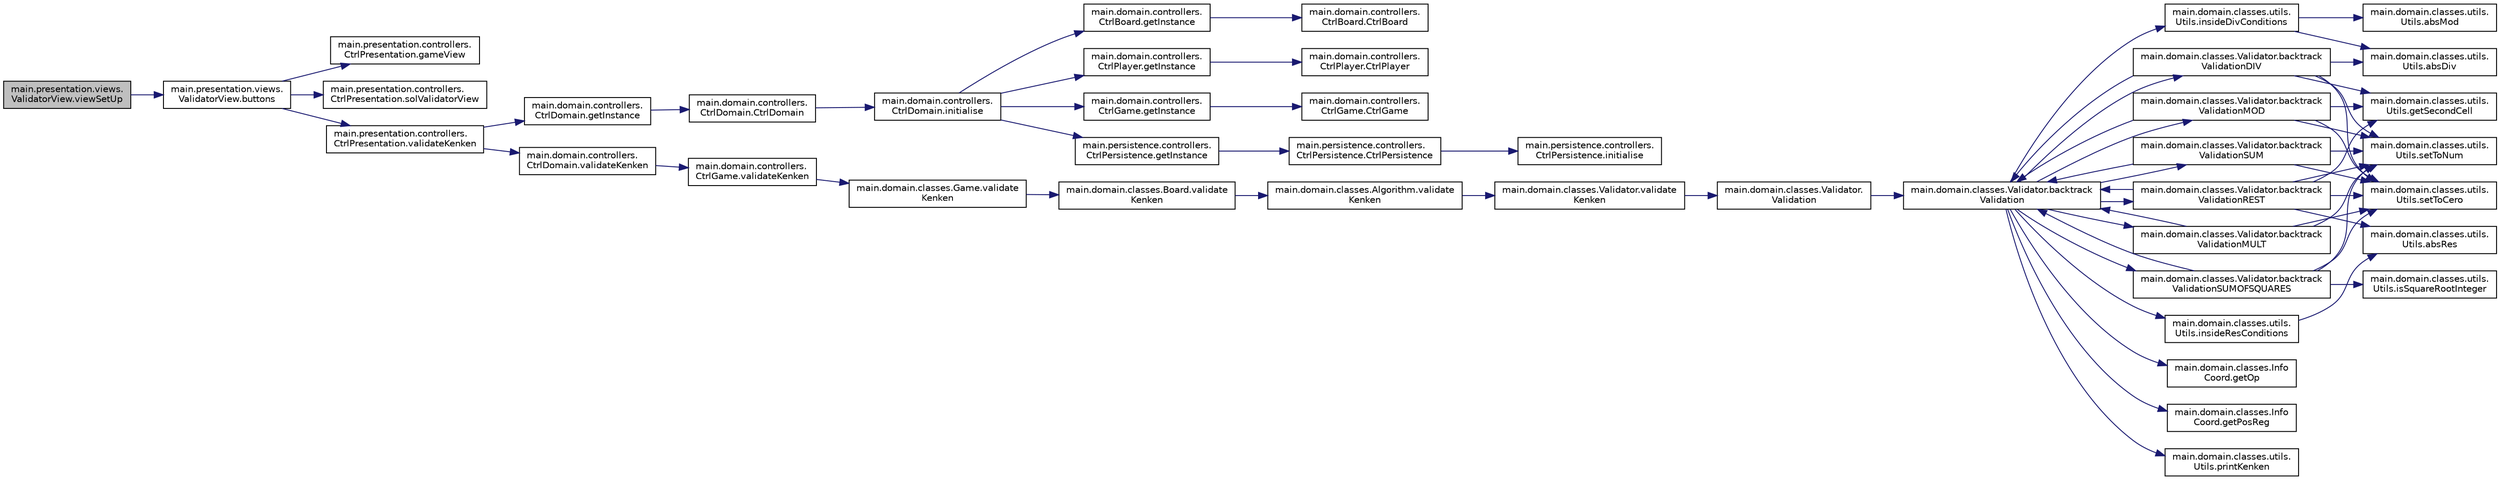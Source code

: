 digraph "main.presentation.views.ValidatorView.viewSetUp"
{
 // INTERACTIVE_SVG=YES
 // LATEX_PDF_SIZE
  edge [fontname="Helvetica",fontsize="10",labelfontname="Helvetica",labelfontsize="10"];
  node [fontname="Helvetica",fontsize="10",shape=record];
  rankdir="LR";
  Node1 [label="main.presentation.views.\lValidatorView.viewSetUp",height=0.2,width=0.4,color="black", fillcolor="grey75", style="filled", fontcolor="black",tooltip=" "];
  Node1 -> Node2 [color="midnightblue",fontsize="10",style="solid",fontname="Helvetica"];
  Node2 [label="main.presentation.views.\lValidatorView.buttons",height=0.2,width=0.4,color="black", fillcolor="white", style="filled",URL="$classmain_1_1presentation_1_1views_1_1ValidatorView.html#a60a291402c63fe0c3ba9c8c41cf3b515",tooltip=" "];
  Node2 -> Node3 [color="midnightblue",fontsize="10",style="solid",fontname="Helvetica"];
  Node3 [label="main.presentation.controllers.\lCtrlPresentation.gameView",height=0.2,width=0.4,color="black", fillcolor="white", style="filled",URL="$classmain_1_1presentation_1_1controllers_1_1CtrlPresentation.html#ad58fae9a0e5aa384fd0fa2abdce0cb97",tooltip=" "];
  Node2 -> Node4 [color="midnightblue",fontsize="10",style="solid",fontname="Helvetica"];
  Node4 [label="main.presentation.controllers.\lCtrlPresentation.solValidatorView",height=0.2,width=0.4,color="black", fillcolor="white", style="filled",URL="$classmain_1_1presentation_1_1controllers_1_1CtrlPresentation.html#a0c302ed4852ca65b01955513f944c036",tooltip=" "];
  Node2 -> Node5 [color="midnightblue",fontsize="10",style="solid",fontname="Helvetica"];
  Node5 [label="main.presentation.controllers.\lCtrlPresentation.validateKenken",height=0.2,width=0.4,color="black", fillcolor="white", style="filled",URL="$classmain_1_1presentation_1_1controllers_1_1CtrlPresentation.html#a26bef7f6e6655d24b5605968f488ccde",tooltip=" "];
  Node5 -> Node6 [color="midnightblue",fontsize="10",style="solid",fontname="Helvetica"];
  Node6 [label="main.domain.controllers.\lCtrlDomain.getInstance",height=0.2,width=0.4,color="black", fillcolor="white", style="filled",URL="$classmain_1_1domain_1_1controllers_1_1CtrlDomain.html#a25d610faa4da74c654e15fe50ab015b4",tooltip=" "];
  Node6 -> Node7 [color="midnightblue",fontsize="10",style="solid",fontname="Helvetica"];
  Node7 [label="main.domain.controllers.\lCtrlDomain.CtrlDomain",height=0.2,width=0.4,color="black", fillcolor="white", style="filled",URL="$classmain_1_1domain_1_1controllers_1_1CtrlDomain.html#a5d047d98c72a5bee854cb6c881a95b39",tooltip=" "];
  Node7 -> Node8 [color="midnightblue",fontsize="10",style="solid",fontname="Helvetica"];
  Node8 [label="main.domain.controllers.\lCtrlDomain.initialise",height=0.2,width=0.4,color="black", fillcolor="white", style="filled",URL="$classmain_1_1domain_1_1controllers_1_1CtrlDomain.html#a32b4504ecacb35b55d6b38f6d7528ae3",tooltip=" "];
  Node8 -> Node9 [color="midnightblue",fontsize="10",style="solid",fontname="Helvetica"];
  Node9 [label="main.persistence.controllers.\lCtrlPersistence.getInstance",height=0.2,width=0.4,color="black", fillcolor="white", style="filled",URL="$classmain_1_1persistence_1_1controllers_1_1CtrlPersistence.html#a97789a161dd2908bfe6dfc11fd4f3c9e",tooltip=" "];
  Node9 -> Node10 [color="midnightblue",fontsize="10",style="solid",fontname="Helvetica"];
  Node10 [label="main.persistence.controllers.\lCtrlPersistence.CtrlPersistence",height=0.2,width=0.4,color="black", fillcolor="white", style="filled",URL="$classmain_1_1persistence_1_1controllers_1_1CtrlPersistence.html#a4451ebabb17f70ddeb7919bd8bec3592",tooltip=" "];
  Node10 -> Node11 [color="midnightblue",fontsize="10",style="solid",fontname="Helvetica"];
  Node11 [label="main.persistence.controllers.\lCtrlPersistence.initialise",height=0.2,width=0.4,color="black", fillcolor="white", style="filled",URL="$classmain_1_1persistence_1_1controllers_1_1CtrlPersistence.html#aebcdde9a50dfe2f97b7a66e0282e4bc0",tooltip=" "];
  Node8 -> Node12 [color="midnightblue",fontsize="10",style="solid",fontname="Helvetica"];
  Node12 [label="main.domain.controllers.\lCtrlBoard.getInstance",height=0.2,width=0.4,color="black", fillcolor="white", style="filled",URL="$classmain_1_1domain_1_1controllers_1_1CtrlBoard.html#a1bafdcd865ef01f020821766b35749a2",tooltip=" "];
  Node12 -> Node13 [color="midnightblue",fontsize="10",style="solid",fontname="Helvetica"];
  Node13 [label="main.domain.controllers.\lCtrlBoard.CtrlBoard",height=0.2,width=0.4,color="black", fillcolor="white", style="filled",URL="$classmain_1_1domain_1_1controllers_1_1CtrlBoard.html#a8195b42f91cead642994bcad49ebb4bb",tooltip=" "];
  Node8 -> Node14 [color="midnightblue",fontsize="10",style="solid",fontname="Helvetica"];
  Node14 [label="main.domain.controllers.\lCtrlPlayer.getInstance",height=0.2,width=0.4,color="black", fillcolor="white", style="filled",URL="$classmain_1_1domain_1_1controllers_1_1CtrlPlayer.html#a05a69c807725e3861374dc8c9e15fd2e",tooltip=" "];
  Node14 -> Node15 [color="midnightblue",fontsize="10",style="solid",fontname="Helvetica"];
  Node15 [label="main.domain.controllers.\lCtrlPlayer.CtrlPlayer",height=0.2,width=0.4,color="black", fillcolor="white", style="filled",URL="$classmain_1_1domain_1_1controllers_1_1CtrlPlayer.html#a7f3ab4673d306e5f71a4f86a891703d7",tooltip=" "];
  Node8 -> Node16 [color="midnightblue",fontsize="10",style="solid",fontname="Helvetica"];
  Node16 [label="main.domain.controllers.\lCtrlGame.getInstance",height=0.2,width=0.4,color="black", fillcolor="white", style="filled",URL="$classmain_1_1domain_1_1controllers_1_1CtrlGame.html#a173ab1bd661a04af051cffa91d663c99",tooltip=" "];
  Node16 -> Node17 [color="midnightblue",fontsize="10",style="solid",fontname="Helvetica"];
  Node17 [label="main.domain.controllers.\lCtrlGame.CtrlGame",height=0.2,width=0.4,color="black", fillcolor="white", style="filled",URL="$classmain_1_1domain_1_1controllers_1_1CtrlGame.html#a4898933b2599cf8e5bbb3ae95dcdb4f1",tooltip=" "];
  Node5 -> Node18 [color="midnightblue",fontsize="10",style="solid",fontname="Helvetica"];
  Node18 [label="main.domain.controllers.\lCtrlDomain.validateKenken",height=0.2,width=0.4,color="black", fillcolor="white", style="filled",URL="$classmain_1_1domain_1_1controllers_1_1CtrlDomain.html#aeebfb381d1335d8f49be6b424e1f6257",tooltip=" "];
  Node18 -> Node19 [color="midnightblue",fontsize="10",style="solid",fontname="Helvetica"];
  Node19 [label="main.domain.controllers.\lCtrlGame.validateKenken",height=0.2,width=0.4,color="black", fillcolor="white", style="filled",URL="$classmain_1_1domain_1_1controllers_1_1CtrlGame.html#a8cc01697d70e2ad7cb072f249c6df9d3",tooltip=" "];
  Node19 -> Node20 [color="midnightblue",fontsize="10",style="solid",fontname="Helvetica"];
  Node20 [label="main.domain.classes.Game.validate\lKenken",height=0.2,width=0.4,color="black", fillcolor="white", style="filled",URL="$classmain_1_1domain_1_1classes_1_1Game.html#ac10751d7ee61576aeb1533f99cf847aa",tooltip=" "];
  Node20 -> Node21 [color="midnightblue",fontsize="10",style="solid",fontname="Helvetica"];
  Node21 [label="main.domain.classes.Board.validate\lKenken",height=0.2,width=0.4,color="black", fillcolor="white", style="filled",URL="$classmain_1_1domain_1_1classes_1_1Board.html#a047a2e418064a6d59fc90cdd2d1e244a",tooltip=" "];
  Node21 -> Node22 [color="midnightblue",fontsize="10",style="solid",fontname="Helvetica"];
  Node22 [label="main.domain.classes.Algorithm.validate\lKenken",height=0.2,width=0.4,color="black", fillcolor="white", style="filled",URL="$classmain_1_1domain_1_1classes_1_1Algorithm.html#a27dda613d7ff18d8e457977967f110da",tooltip=" "];
  Node22 -> Node23 [color="midnightblue",fontsize="10",style="solid",fontname="Helvetica"];
  Node23 [label="main.domain.classes.Validator.validate\lKenken",height=0.2,width=0.4,color="black", fillcolor="white", style="filled",URL="$classmain_1_1domain_1_1classes_1_1Validator.html#a4cdf9c34502892830379b95013ab4b43",tooltip=" "];
  Node23 -> Node24 [color="midnightblue",fontsize="10",style="solid",fontname="Helvetica"];
  Node24 [label="main.domain.classes.Validator.\lValidation",height=0.2,width=0.4,color="black", fillcolor="white", style="filled",URL="$classmain_1_1domain_1_1classes_1_1Validator.html#aa5646a5cf3fe05271fb42b43deb1e216",tooltip=" "];
  Node24 -> Node25 [color="midnightblue",fontsize="10",style="solid",fontname="Helvetica"];
  Node25 [label="main.domain.classes.Validator.backtrack\lValidation",height=0.2,width=0.4,color="black", fillcolor="white", style="filled",URL="$classmain_1_1domain_1_1classes_1_1Validator.html#a0a5cb8413eef38c820972babbe9a05a3",tooltip=" "];
  Node25 -> Node26 [color="midnightblue",fontsize="10",style="solid",fontname="Helvetica"];
  Node26 [label="main.domain.classes.Validator.backtrack\lValidationDIV",height=0.2,width=0.4,color="black", fillcolor="white", style="filled",URL="$classmain_1_1domain_1_1classes_1_1Validator.html#a9fcff992c82485cdc7f93e8679249853",tooltip=" "];
  Node26 -> Node27 [color="midnightblue",fontsize="10",style="solid",fontname="Helvetica"];
  Node27 [label="main.domain.classes.utils.\lUtils.absDiv",height=0.2,width=0.4,color="black", fillcolor="white", style="filled",URL="$classmain_1_1domain_1_1classes_1_1utils_1_1Utils.html#a238383f71928bdd5dca9fdeacf0e632a",tooltip=" "];
  Node26 -> Node25 [color="midnightblue",fontsize="10",style="solid",fontname="Helvetica"];
  Node26 -> Node28 [color="midnightblue",fontsize="10",style="solid",fontname="Helvetica"];
  Node28 [label="main.domain.classes.utils.\lUtils.getSecondCell",height=0.2,width=0.4,color="black", fillcolor="white", style="filled",URL="$classmain_1_1domain_1_1classes_1_1utils_1_1Utils.html#a957a8882a6269871f6fe7b913198e242",tooltip=" "];
  Node26 -> Node29 [color="midnightblue",fontsize="10",style="solid",fontname="Helvetica"];
  Node29 [label="main.domain.classes.utils.\lUtils.setToCero",height=0.2,width=0.4,color="black", fillcolor="white", style="filled",URL="$classmain_1_1domain_1_1classes_1_1utils_1_1Utils.html#a770f22fc1c5594b9fd4a2cca8ea876ff",tooltip=" "];
  Node26 -> Node30 [color="midnightblue",fontsize="10",style="solid",fontname="Helvetica"];
  Node30 [label="main.domain.classes.utils.\lUtils.setToNum",height=0.2,width=0.4,color="black", fillcolor="white", style="filled",URL="$classmain_1_1domain_1_1classes_1_1utils_1_1Utils.html#a674a6d2b8cc8f09162c3daf089b83fe4",tooltip=" "];
  Node25 -> Node31 [color="midnightblue",fontsize="10",style="solid",fontname="Helvetica"];
  Node31 [label="main.domain.classes.Validator.backtrack\lValidationMOD",height=0.2,width=0.4,color="black", fillcolor="white", style="filled",URL="$classmain_1_1domain_1_1classes_1_1Validator.html#afb80779711aafe4a0e7904bbfc485ea5",tooltip=" "];
  Node31 -> Node25 [color="midnightblue",fontsize="10",style="solid",fontname="Helvetica"];
  Node31 -> Node28 [color="midnightblue",fontsize="10",style="solid",fontname="Helvetica"];
  Node31 -> Node29 [color="midnightblue",fontsize="10",style="solid",fontname="Helvetica"];
  Node31 -> Node30 [color="midnightblue",fontsize="10",style="solid",fontname="Helvetica"];
  Node25 -> Node32 [color="midnightblue",fontsize="10",style="solid",fontname="Helvetica"];
  Node32 [label="main.domain.classes.Validator.backtrack\lValidationMULT",height=0.2,width=0.4,color="black", fillcolor="white", style="filled",URL="$classmain_1_1domain_1_1classes_1_1Validator.html#add8d21d8aa997e2ed449759482baacb5",tooltip=" "];
  Node32 -> Node25 [color="midnightblue",fontsize="10",style="solid",fontname="Helvetica"];
  Node32 -> Node29 [color="midnightblue",fontsize="10",style="solid",fontname="Helvetica"];
  Node32 -> Node30 [color="midnightblue",fontsize="10",style="solid",fontname="Helvetica"];
  Node25 -> Node33 [color="midnightblue",fontsize="10",style="solid",fontname="Helvetica"];
  Node33 [label="main.domain.classes.Validator.backtrack\lValidationREST",height=0.2,width=0.4,color="black", fillcolor="white", style="filled",URL="$classmain_1_1domain_1_1classes_1_1Validator.html#a518d9f1ac1c59a7e96cc70ee5a5d83ef",tooltip=" "];
  Node33 -> Node34 [color="midnightblue",fontsize="10",style="solid",fontname="Helvetica"];
  Node34 [label="main.domain.classes.utils.\lUtils.absRes",height=0.2,width=0.4,color="black", fillcolor="white", style="filled",URL="$classmain_1_1domain_1_1classes_1_1utils_1_1Utils.html#aa907b865056fc0d2f898a9a62144be2b",tooltip=" "];
  Node33 -> Node25 [color="midnightblue",fontsize="10",style="solid",fontname="Helvetica"];
  Node33 -> Node28 [color="midnightblue",fontsize="10",style="solid",fontname="Helvetica"];
  Node33 -> Node29 [color="midnightblue",fontsize="10",style="solid",fontname="Helvetica"];
  Node33 -> Node30 [color="midnightblue",fontsize="10",style="solid",fontname="Helvetica"];
  Node25 -> Node35 [color="midnightblue",fontsize="10",style="solid",fontname="Helvetica"];
  Node35 [label="main.domain.classes.Validator.backtrack\lValidationSUM",height=0.2,width=0.4,color="black", fillcolor="white", style="filled",URL="$classmain_1_1domain_1_1classes_1_1Validator.html#af18a212dfc7cae71ea1bb8226be4acda",tooltip=" "];
  Node35 -> Node25 [color="midnightblue",fontsize="10",style="solid",fontname="Helvetica"];
  Node35 -> Node29 [color="midnightblue",fontsize="10",style="solid",fontname="Helvetica"];
  Node35 -> Node30 [color="midnightblue",fontsize="10",style="solid",fontname="Helvetica"];
  Node25 -> Node36 [color="midnightblue",fontsize="10",style="solid",fontname="Helvetica"];
  Node36 [label="main.domain.classes.Validator.backtrack\lValidationSUMOFSQUARES",height=0.2,width=0.4,color="black", fillcolor="white", style="filled",URL="$classmain_1_1domain_1_1classes_1_1Validator.html#a6e974f5c0b4df4deb4519b16e44ed420",tooltip=" "];
  Node36 -> Node25 [color="midnightblue",fontsize="10",style="solid",fontname="Helvetica"];
  Node36 -> Node37 [color="midnightblue",fontsize="10",style="solid",fontname="Helvetica"];
  Node37 [label="main.domain.classes.utils.\lUtils.isSquareRootInteger",height=0.2,width=0.4,color="black", fillcolor="white", style="filled",URL="$classmain_1_1domain_1_1classes_1_1utils_1_1Utils.html#a4d3aa8b196c49bf90c610b4e02414b64",tooltip=" "];
  Node36 -> Node29 [color="midnightblue",fontsize="10",style="solid",fontname="Helvetica"];
  Node36 -> Node30 [color="midnightblue",fontsize="10",style="solid",fontname="Helvetica"];
  Node25 -> Node38 [color="midnightblue",fontsize="10",style="solid",fontname="Helvetica"];
  Node38 [label="main.domain.classes.Info\lCoord.getOp",height=0.2,width=0.4,color="black", fillcolor="white", style="filled",URL="$classmain_1_1domain_1_1classes_1_1InfoCoord.html#a88628e3137f736e247302c0c65b34494",tooltip=" "];
  Node25 -> Node39 [color="midnightblue",fontsize="10",style="solid",fontname="Helvetica"];
  Node39 [label="main.domain.classes.Info\lCoord.getPosReg",height=0.2,width=0.4,color="black", fillcolor="white", style="filled",URL="$classmain_1_1domain_1_1classes_1_1InfoCoord.html#a839db7082109f612dfc7044136fe0705",tooltip=" "];
  Node25 -> Node40 [color="midnightblue",fontsize="10",style="solid",fontname="Helvetica"];
  Node40 [label="main.domain.classes.utils.\lUtils.insideDivConditions",height=0.2,width=0.4,color="black", fillcolor="white", style="filled",URL="$classmain_1_1domain_1_1classes_1_1utils_1_1Utils.html#addaee0162beac6ad64104c9e710dc449",tooltip=" "];
  Node40 -> Node27 [color="midnightblue",fontsize="10",style="solid",fontname="Helvetica"];
  Node40 -> Node41 [color="midnightblue",fontsize="10",style="solid",fontname="Helvetica"];
  Node41 [label="main.domain.classes.utils.\lUtils.absMod",height=0.2,width=0.4,color="black", fillcolor="white", style="filled",URL="$classmain_1_1domain_1_1classes_1_1utils_1_1Utils.html#a76f8b3f818be89b6a17f02d5482c53f2",tooltip=" "];
  Node25 -> Node42 [color="midnightblue",fontsize="10",style="solid",fontname="Helvetica"];
  Node42 [label="main.domain.classes.utils.\lUtils.insideResConditions",height=0.2,width=0.4,color="black", fillcolor="white", style="filled",URL="$classmain_1_1domain_1_1classes_1_1utils_1_1Utils.html#a131f39120cccfa8e3a19fd58f7a19de1",tooltip=" "];
  Node42 -> Node34 [color="midnightblue",fontsize="10",style="solid",fontname="Helvetica"];
  Node25 -> Node43 [color="midnightblue",fontsize="10",style="solid",fontname="Helvetica"];
  Node43 [label="main.domain.classes.utils.\lUtils.printKenken",height=0.2,width=0.4,color="black", fillcolor="white", style="filled",URL="$classmain_1_1domain_1_1classes_1_1utils_1_1Utils.html#a5268dc0fb4cc1533d79d6bc4a33da4c1",tooltip=" "];
}
